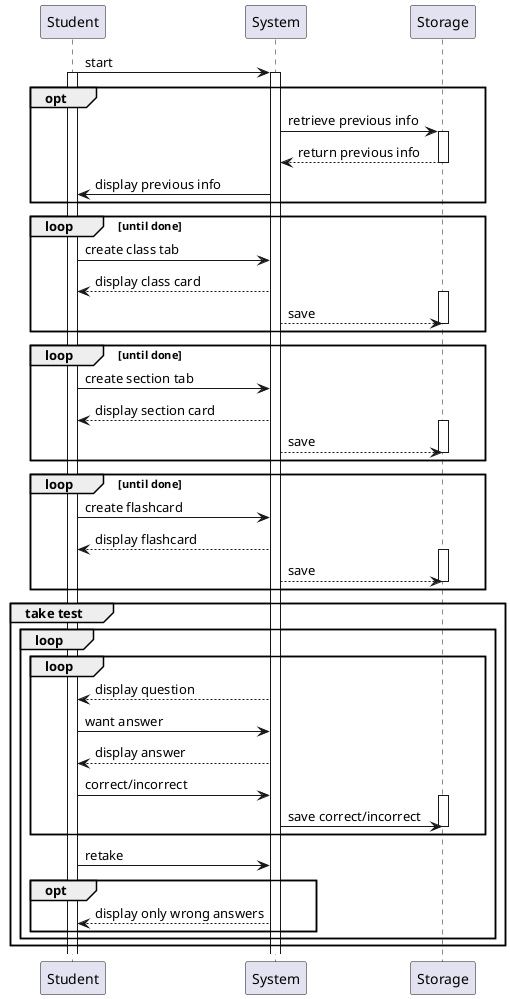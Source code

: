 @startuml
Student -> System : start
activate Student
activate System

opt
System -> Storage : retrieve previous info
activate Storage
Storage --> System : return previous info
deactivate Storage
System -> Student : display previous info
end

loop until done
Student -> System : create class tab
System --> Student : display class card
activate Storage
System --> Storage : save
deactivate Storage
end

loop until done
Student -> System : create section tab
System --> Student : display section card
activate Storage
System --> Storage : save
deactivate Storage
end

loop until done
Student -> System : create flashcard
System --> Student : display flashcard
activate Storage
System --> Storage : save
deactivate Storage
end

group take test
loop
loop
System --> Student : display question
Student -> System : want answer
System --> Student : display answer
Student -> System : correct/incorrect

activate Storage
System -> Storage : save correct/incorrect
deactivate Storage
end
Student -> System : retake
opt
System --> Student : display only wrong answers
end
end
end

@enduml